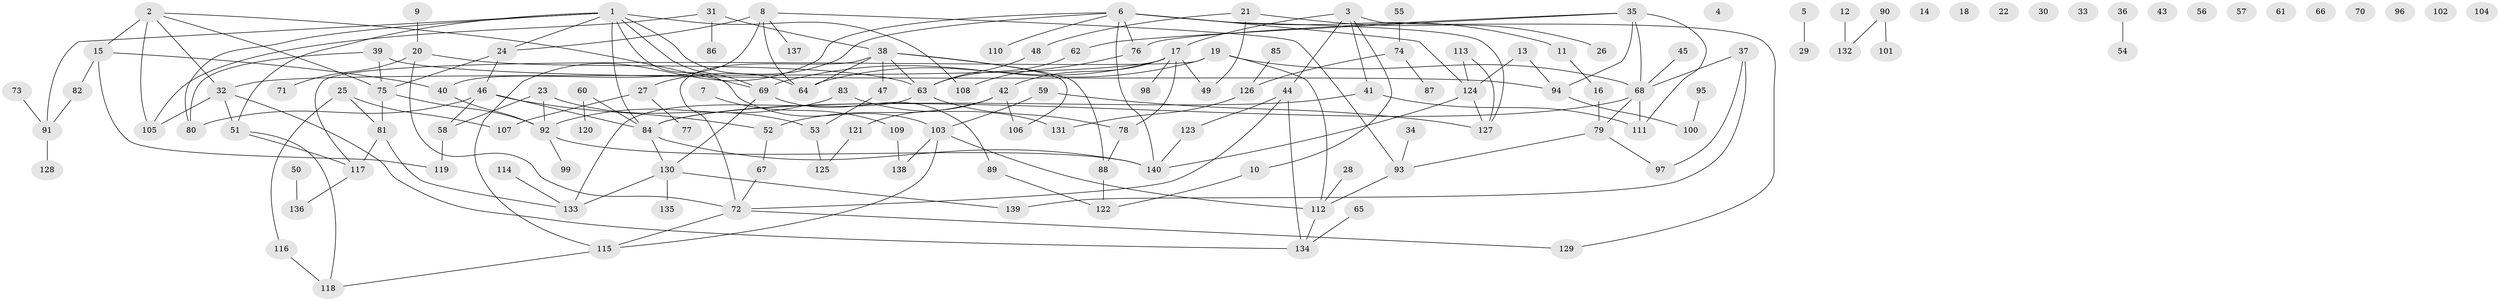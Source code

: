 // Generated by graph-tools (version 1.1) at 2025/25/03/09/25 03:25:15]
// undirected, 140 vertices, 181 edges
graph export_dot {
graph [start="1"]
  node [color=gray90,style=filled];
  1;
  2;
  3;
  4;
  5;
  6;
  7;
  8;
  9;
  10;
  11;
  12;
  13;
  14;
  15;
  16;
  17;
  18;
  19;
  20;
  21;
  22;
  23;
  24;
  25;
  26;
  27;
  28;
  29;
  30;
  31;
  32;
  33;
  34;
  35;
  36;
  37;
  38;
  39;
  40;
  41;
  42;
  43;
  44;
  45;
  46;
  47;
  48;
  49;
  50;
  51;
  52;
  53;
  54;
  55;
  56;
  57;
  58;
  59;
  60;
  61;
  62;
  63;
  64;
  65;
  66;
  67;
  68;
  69;
  70;
  71;
  72;
  73;
  74;
  75;
  76;
  77;
  78;
  79;
  80;
  81;
  82;
  83;
  84;
  85;
  86;
  87;
  88;
  89;
  90;
  91;
  92;
  93;
  94;
  95;
  96;
  97;
  98;
  99;
  100;
  101;
  102;
  103;
  104;
  105;
  106;
  107;
  108;
  109;
  110;
  111;
  112;
  113;
  114;
  115;
  116;
  117;
  118;
  119;
  120;
  121;
  122;
  123;
  124;
  125;
  126;
  127;
  128;
  129;
  130;
  131;
  132;
  133;
  134;
  135;
  136;
  137;
  138;
  139;
  140;
  1 -- 24;
  1 -- 51;
  1 -- 64;
  1 -- 69;
  1 -- 80;
  1 -- 84;
  1 -- 91;
  1 -- 103;
  1 -- 108;
  2 -- 15;
  2 -- 32;
  2 -- 69;
  2 -- 75;
  2 -- 105;
  3 -- 10;
  3 -- 17;
  3 -- 41;
  3 -- 44;
  3 -- 129;
  5 -- 29;
  6 -- 11;
  6 -- 27;
  6 -- 76;
  6 -- 110;
  6 -- 115;
  6 -- 124;
  6 -- 127;
  6 -- 140;
  7 -- 109;
  8 -- 24;
  8 -- 40;
  8 -- 64;
  8 -- 93;
  8 -- 137;
  9 -- 20;
  10 -- 122;
  11 -- 16;
  12 -- 132;
  13 -- 94;
  13 -- 124;
  15 -- 40;
  15 -- 82;
  15 -- 119;
  16 -- 79;
  17 -- 32;
  17 -- 42;
  17 -- 49;
  17 -- 64;
  17 -- 78;
  17 -- 98;
  19 -- 68;
  19 -- 69;
  19 -- 112;
  19 -- 117;
  20 -- 63;
  20 -- 71;
  20 -- 72;
  21 -- 26;
  21 -- 48;
  21 -- 49;
  23 -- 53;
  23 -- 58;
  23 -- 92;
  24 -- 46;
  24 -- 75;
  25 -- 81;
  25 -- 107;
  25 -- 116;
  27 -- 77;
  27 -- 107;
  28 -- 112;
  31 -- 38;
  31 -- 86;
  31 -- 105;
  32 -- 51;
  32 -- 105;
  32 -- 134;
  34 -- 93;
  35 -- 62;
  35 -- 68;
  35 -- 76;
  35 -- 94;
  35 -- 111;
  36 -- 54;
  37 -- 68;
  37 -- 97;
  37 -- 139;
  38 -- 47;
  38 -- 63;
  38 -- 64;
  38 -- 72;
  38 -- 88;
  38 -- 106;
  39 -- 75;
  39 -- 80;
  39 -- 94;
  40 -- 92;
  41 -- 84;
  41 -- 111;
  42 -- 52;
  42 -- 106;
  42 -- 121;
  44 -- 72;
  44 -- 123;
  44 -- 134;
  45 -- 68;
  46 -- 52;
  46 -- 58;
  46 -- 80;
  46 -- 84;
  47 -- 53;
  48 -- 63;
  50 -- 136;
  51 -- 117;
  51 -- 118;
  52 -- 67;
  53 -- 125;
  55 -- 74;
  58 -- 119;
  59 -- 103;
  59 -- 127;
  60 -- 84;
  60 -- 120;
  62 -- 63;
  63 -- 78;
  63 -- 133;
  65 -- 134;
  67 -- 72;
  68 -- 79;
  68 -- 84;
  68 -- 111;
  69 -- 89;
  69 -- 130;
  72 -- 115;
  72 -- 129;
  73 -- 91;
  74 -- 87;
  74 -- 126;
  75 -- 81;
  75 -- 92;
  76 -- 108;
  78 -- 88;
  79 -- 93;
  79 -- 97;
  81 -- 117;
  81 -- 133;
  82 -- 91;
  83 -- 92;
  83 -- 131;
  84 -- 130;
  84 -- 140;
  85 -- 126;
  88 -- 122;
  89 -- 122;
  90 -- 101;
  90 -- 132;
  91 -- 128;
  92 -- 99;
  92 -- 140;
  93 -- 112;
  94 -- 100;
  95 -- 100;
  103 -- 112;
  103 -- 115;
  103 -- 138;
  109 -- 138;
  112 -- 134;
  113 -- 124;
  113 -- 127;
  114 -- 133;
  115 -- 118;
  116 -- 118;
  117 -- 136;
  121 -- 125;
  123 -- 140;
  124 -- 127;
  124 -- 140;
  126 -- 131;
  130 -- 133;
  130 -- 135;
  130 -- 139;
}
